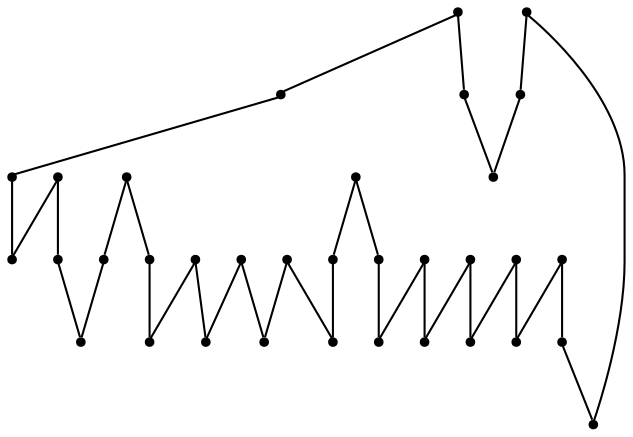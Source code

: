 graph {
  node [shape=point,comment="{\"directed\":false,\"doi\":\"10.1007/978-3-030-04414-5_7\",\"figure\":\"3 (1)\"}"]

  v0 [pos="626.2206292443793,1715.9757867618785"]
  v1 [pos="582.5886733799505,1895.8939573510197"]
  v2 [pos="565.2233759792477,1767.775167213041"]
  v3 [pos="586.1975704379773,1783.4189980072513"]
  v4 [pos="499.4753922851447,1831.0926853050528"]
  v5 [pos="342.62540330111756,1964.7498315706393"]
  v6 [pos="551.5212165568681,1753.0271590683255"]
  v7 [pos="551.5212165568681,1622.9120986110497"]
  v8 [pos="473.45043339708843,1700.9849692200096"]
  v9 [pos="525.4962179260508,1727.0035683293613"]
  v10 [pos="421.4046170739173,1570.8712123093205"]
  v11 [pos="483.61036821739754,1771.8549500914921"]
  v12 [pos="412.5740617140006,1858.9302088102597"]
  v13 [pos="477.49271731593535,1738.5749606173536"]
  v14 [pos="397.38828912410236,1761.4949976960934"]
  v15 [pos="460.44002057663545,1636.448412512618"]
  v16 [pos="371.8394405650069,1653.2113221546754"]
  v17 [pos="451.7719654181457,1794.0247802126264"]
  v18 [pos="330.0192220519701,1828.0839726074714"]
  v19 [pos="425.6261249480457,1782.1981153503584"]
  v20 [pos="265.2714325026658,1622.91209861105"]
  v21 [pos="415.68706449661033,1823.0414728839494"]
  v22 [pos="295.5429173329385,1931.8991858308418"]
  v23 [pos="409.8194432535363,1696.5885199024272"]
  v24 [pos="317.31304801599276,1727.0035683293613"]
  v25 [pos="284.3411180828582,1852.9959560460989"]
  v26 [pos="366.5208814630976,1770.0462633054156"]
  v27 [pos="343.3380386982579,1674.9613784810454"]
  v28 [pos="213.22563207659906,1700.9849692200096"]
  v29 [pos="323.1973294245036,1873.1489134531012"]
  v30 [pos="213.22563207659908,1935.1789090431973"]
  v31 [pos="291.2922223750868,1779.0476022191901"]
  v32 [pos="187.20065729143832,1805.072242154188"]
  v33 [pos="265.27143250266573,1857.1132556311939"]

  v0 -- v1 [id="-1",pos="626.2206292443793,1715.9757867618785 582.5886733799505,1895.8939573510197 582.5886733799505,1895.8939573510197 582.5886733799505,1895.8939573510197"]
  v32 -- v31 [id="-2",pos="187.20065729143832,1805.072242154188 291.2922223750868,1779.0476022191901 291.2922223750868,1779.0476022191901 291.2922223750868,1779.0476022191901"]
  v32 -- v33 [id="-3",pos="187.20065729143832,1805.072242154188 265.27143250266573,1857.1132556311939 265.27143250266573,1857.1132556311939 265.27143250266573,1857.1132556311939"]
  v30 -- v33 [id="-4",pos="213.22563207659908,1935.1789090431973 265.27143250266573,1857.1132556311939 265.27143250266573,1857.1132556311939 265.27143250266573,1857.1132556311939"]
  v30 -- v29 [id="-5",pos="213.22563207659908,1935.1789090431973 323.1973294245036,1873.1489134531012 323.1973294245036,1873.1489134531012 323.1973294245036,1873.1489134531012"]
  v28 -- v27 [id="-7",pos="213.22563207659906,1700.9849692200096 343.3380386982579,1674.9613784810454 343.3380386982579,1674.9613784810454 343.3380386982579,1674.9613784810454"]
  v28 -- v31 [id="-15",pos="213.22563207659906,1700.9849692200096 291.2922223750868,1779.0476022191901 291.2922223750868,1779.0476022191901 291.2922223750868,1779.0476022191901"]
  v3 -- v4 [id="-20",pos="586.1975704379773,1783.4189980072513 499.4753922851447,1831.0926853050528 499.4753922851447,1831.0926853050528 499.4753922851447,1831.0926853050528"]
  v20 -- v27 [id="-23",pos="265.2714325026658,1622.91209861105 343.3380386982579,1674.9613784810454 343.3380386982579,1674.9613784810454 343.3380386982579,1674.9613784810454"]
  v25 -- v26 [id="-24",pos="284.3411180828582,1852.9959560460989 366.5208814630976,1770.0462633054156 366.5208814630976,1770.0462633054156 366.5208814630976,1770.0462633054156"]
  v20 -- v10 [id="-29",pos="265.2714325026658,1622.91209861105 421.4046170739173,1570.8712123093205 421.4046170739173,1570.8712123093205 421.4046170739173,1570.8712123093205"]
  v24 -- v23 [id="-30",pos="317.31304801599276,1727.0035683293613 409.8194432535363,1696.5885199024272 409.8194432535363,1696.5885199024272 409.8194432535363,1696.5885199024272"]
  v24 -- v26 [id="-32",pos="317.31304801599276,1727.0035683293613 366.5208814630976,1770.0462633054156 366.5208814630976,1770.0462633054156 366.5208814630976,1770.0462633054156"]
  v5 -- v12 [id="-36",pos="342.62540330111756,1964.7498315706393 412.5740617140006,1858.9302088102597 412.5740617140006,1858.9302088102597 412.5740617140006,1858.9302088102597"]
  v5 -- v1 [id="-39",pos="342.62540330111756,1964.7498315706393 582.5886733799505,1895.8939573510197 582.5886733799505,1895.8939573510197 582.5886733799505,1895.8939573510197"]
  v16 -- v15 [id="-42",pos="371.8394405650069,1653.2113221546754 460.44002057663545,1636.448412512618 460.44002057663545,1636.448412512618 460.44002057663545,1636.448412512618"]
  v16 -- v23 [id="-43",pos="371.8394405650069,1653.2113221546754 409.8194432535363,1696.5885199024272 409.8194432535363,1696.5885199024272 409.8194432535363,1696.5885199024272"]
  v3 -- v2 [id="-46",pos="586.1975704379773,1783.4189980072513 565.2233759792477,1767.775167213041 565.2233759792477,1767.775167213041 565.2233759792477,1767.775167213041"]
  v14 -- v15 [id="-48",pos="397.38828912410236,1761.4949976960934 460.44002057663545,1636.448412512618 460.44002057663545,1636.448412512618 460.44002057663545,1636.448412512618"]
  v12 -- v11 [id="-52",pos="412.5740617140006,1858.9302088102597 483.61036821739754,1771.8549500914921 483.61036821739754,1771.8549500914921 483.61036821739754,1771.8549500914921"]
  v21 -- v22 [id="-54",pos="415.68706449661033,1823.0414728839494 295.5429173329385,1931.8991858308418 295.5429173329385,1931.8991858308418 295.5429173329385,1931.8991858308418"]
  v10 -- v7 [id="-61",pos="421.4046170739173,1570.8712123093205 551.5212165568681,1622.9120986110497 551.5212165568681,1622.9120986110497 551.5212165568681,1622.9120986110497"]
  v19 -- v11 [id="-62",pos="425.6261249480457,1782.1981153503584 483.61036821739754,1771.8549500914921 483.61036821739754,1771.8549500914921 483.61036821739754,1771.8549500914921"]
  v17 -- v19 [id="-64",pos="451.7719654181457,1794.0247802126264 425.6261249480457,1782.1981153503584 425.6261249480457,1782.1981153503584 425.6261249480457,1782.1981153503584"]
  v17 -- v18 [id="-65",pos="451.7719654181457,1794.0247802126264 330.0192220519701,1828.0839726074714 330.0192220519701,1828.0839726074714 330.0192220519701,1828.0839726074714"]
  v8 -- v7 [id="-73",pos="473.45043339708843,1700.9849692200096 551.5212165568681,1622.9120986110497 551.5212165568681,1622.9120986110497 551.5212165568681,1622.9120986110497"]
  v8 -- v9 [id="-74",pos="473.45043339708843,1700.9849692200096 525.4962179260508,1727.0035683293613 525.4962179260508,1727.0035683293613 525.4962179260508,1727.0035683293613"]
  v4 -- v6 [id="-78",pos="499.4753922851447,1831.0926853050528 551.5212165568681,1753.0271590683255 551.5212165568681,1753.0271590683255 551.5212165568681,1753.0271590683255"]
  v14 -- v13 [id="-88",pos="397.38828912410236,1761.4949976960934 477.49271731593535,1738.5749606173536 477.49271731593535,1738.5749606173536 477.49271731593535,1738.5749606173536"]
  v9 -- v6 [id="-94",pos="525.4962179260508,1727.0035683293613 551.5212165568681,1753.0271590683255 551.5212165568681,1753.0271590683255 551.5212165568681,1753.0271590683255"]
  v2 -- v0 [id="-103",pos="565.2233759792477,1767.775167213041 626.2206292443793,1715.9757867618785 626.2206292443793,1715.9757867618785 626.2206292443793,1715.9757867618785"]
  v21 -- v25 [id="-26",pos="415.68706449661033,1823.0414728839494 284.3411180828582,1852.9959560460989 284.3411180828582,1852.9959560460989 284.3411180828582,1852.9959560460989"]
  v22 -- v29 [id="-28",pos="295.5429173329385,1931.8991858308418 323.1973294245036,1873.1489134531012 323.1973294245036,1873.1489134531012 323.1973294245036,1873.1489134531012"]
  v18 -- v13 [id="-34",pos="330.0192220519701,1828.0839726074714 477.49271731593535,1738.5749606173536 477.49271731593535,1738.5749606173536 477.49271731593535,1738.5749606173536"]
}